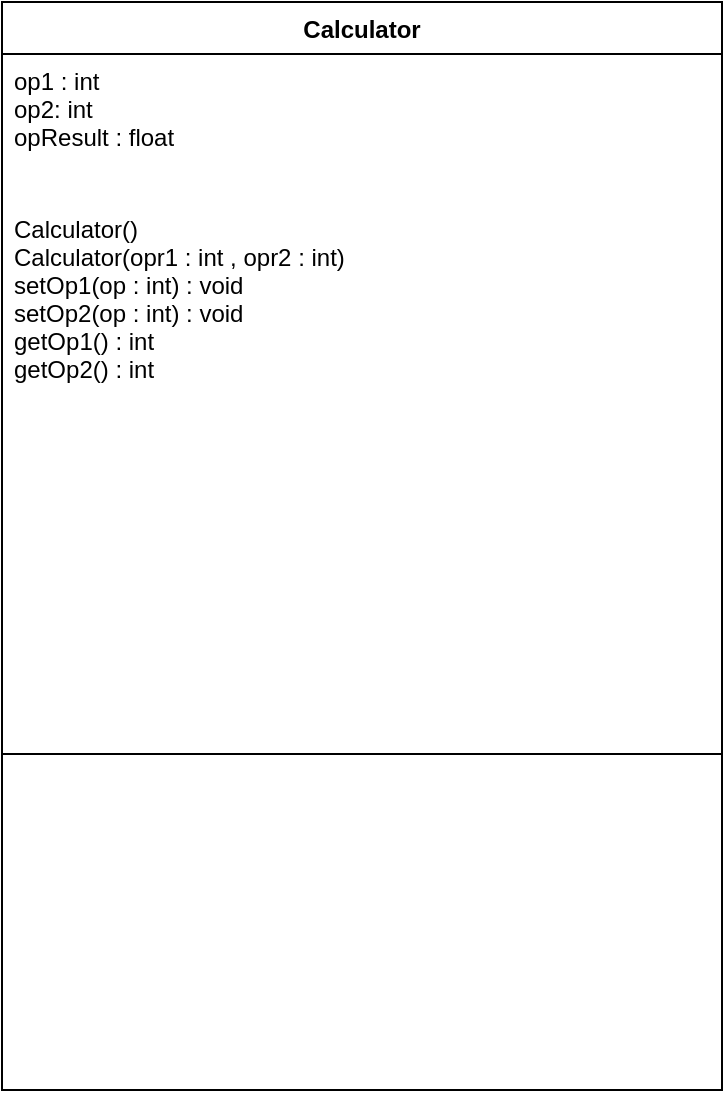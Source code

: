 <mxfile version="20.0.3" type="github">
  <diagram id="C5RBs43oDa-KdzZeNtuy" name="Page-1">
    <mxGraphModel dx="865" dy="486" grid="1" gridSize="10" guides="1" tooltips="1" connect="1" arrows="1" fold="1" page="1" pageScale="1" pageWidth="827" pageHeight="1169" math="0" shadow="0">
      <root>
        <mxCell id="WIyWlLk6GJQsqaUBKTNV-0" />
        <mxCell id="WIyWlLk6GJQsqaUBKTNV-1" parent="WIyWlLk6GJQsqaUBKTNV-0" />
        <mxCell id="yTkSbZvcme8-GNKJcW5z-0" value="Calculator" style="swimlane;fontStyle=1;align=center;verticalAlign=top;childLayout=stackLayout;horizontal=1;startSize=26;horizontalStack=0;resizeParent=1;resizeParentMax=0;resizeLast=0;collapsible=1;marginBottom=0;" vertex="1" parent="WIyWlLk6GJQsqaUBKTNV-1">
          <mxGeometry x="234" y="180" width="360" height="544" as="geometry" />
        </mxCell>
        <mxCell id="yTkSbZvcme8-GNKJcW5z-1" value="op1 : int&#xa;op2: int&#xa;opResult : float" style="text;strokeColor=none;fillColor=none;align=left;verticalAlign=top;spacingLeft=4;spacingRight=4;overflow=hidden;rotatable=0;points=[[0,0.5],[1,0.5]];portConstraint=eastwest;" vertex="1" parent="yTkSbZvcme8-GNKJcW5z-0">
          <mxGeometry y="26" width="360" height="74" as="geometry" />
        </mxCell>
        <mxCell id="yTkSbZvcme8-GNKJcW5z-3" value="Calculator()&#xa;Calculator(opr1 : int , opr2 : int)&#xa;setOp1(op : int) : void&#xa;setOp2(op : int) : void&#xa;getOp1() : int&#xa;getOp2() : int&#xa;&#xa;&#xa;" style="text;strokeColor=none;fillColor=none;align=left;verticalAlign=top;spacingLeft=4;spacingRight=4;overflow=hidden;rotatable=0;points=[[0,0.5],[1,0.5]];portConstraint=eastwest;" vertex="1" parent="yTkSbZvcme8-GNKJcW5z-0">
          <mxGeometry y="100" width="360" height="108" as="geometry" />
        </mxCell>
        <mxCell id="yTkSbZvcme8-GNKJcW5z-2" value="" style="line;strokeWidth=1;fillColor=none;align=left;verticalAlign=middle;spacingTop=-1;spacingLeft=3;spacingRight=3;rotatable=0;labelPosition=right;points=[];portConstraint=eastwest;" vertex="1" parent="yTkSbZvcme8-GNKJcW5z-0">
          <mxGeometry y="208" width="360" height="336" as="geometry" />
        </mxCell>
      </root>
    </mxGraphModel>
  </diagram>
</mxfile>
